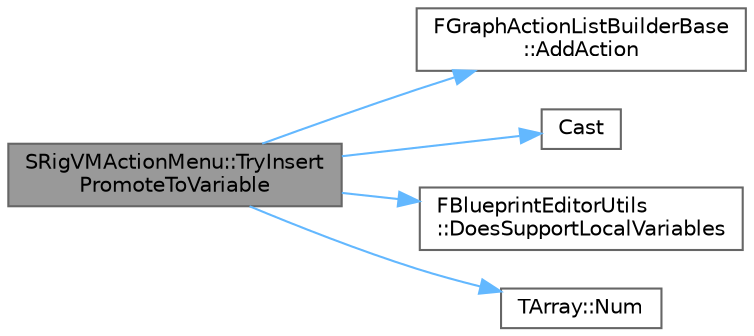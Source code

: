 digraph "SRigVMActionMenu::TryInsertPromoteToVariable"
{
 // INTERACTIVE_SVG=YES
 // LATEX_PDF_SIZE
  bgcolor="transparent";
  edge [fontname=Helvetica,fontsize=10,labelfontname=Helvetica,labelfontsize=10];
  node [fontname=Helvetica,fontsize=10,shape=box,height=0.2,width=0.4];
  rankdir="LR";
  Node1 [id="Node000001",label="SRigVMActionMenu::TryInsert\lPromoteToVariable",height=0.2,width=0.4,color="gray40", fillcolor="grey60", style="filled", fontcolor="black",tooltip="Function to try to insert a promote to variable entry if it is possible to do so."];
  Node1 -> Node2 [id="edge1_Node000001_Node000002",color="steelblue1",style="solid",tooltip=" "];
  Node2 [id="Node000002",label="FGraphActionListBuilderBase\l::AddAction",height=0.2,width=0.4,color="grey40", fillcolor="white", style="filled",URL="$d6/d37/structFGraphActionListBuilderBase.html#a7940d4b4fc1d728b7303f254e70ef331",tooltip="Adds an action entry containing a single action."];
  Node1 -> Node3 [id="edge2_Node000001_Node000003",color="steelblue1",style="solid",tooltip=" "];
  Node3 [id="Node000003",label="Cast",height=0.2,width=0.4,color="grey40", fillcolor="white", style="filled",URL="$d4/d55/Casts_8h.html#af337187a7ebe36fac35ea41db8a65ba9",tooltip=" "];
  Node1 -> Node4 [id="edge3_Node000001_Node000004",color="steelblue1",style="solid",tooltip=" "];
  Node4 [id="Node000004",label="FBlueprintEditorUtils\l::DoesSupportLocalVariables",height=0.2,width=0.4,color="grey40", fillcolor="white", style="filled",URL="$d1/db4/classFBlueprintEditorUtils.html#affac9fd116c65522aa94180d25f7014a",tooltip="Returns whether or not the blueprint graph supports local variables."];
  Node1 -> Node5 [id="edge4_Node000001_Node000005",color="steelblue1",style="solid",tooltip=" "];
  Node5 [id="Node000005",label="TArray::Num",height=0.2,width=0.4,color="grey40", fillcolor="white", style="filled",URL="$d4/d52/classTArray.html#adcbf9ca48677a9c0c3830cd862dd40d8",tooltip="Returns number of elements in array."];
}
